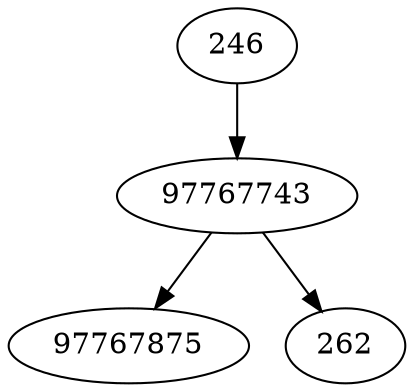 strict digraph  {
97767875;
97767743;
246;
262;
97767743 -> 262;
97767743 -> 97767875;
246 -> 97767743;
}
